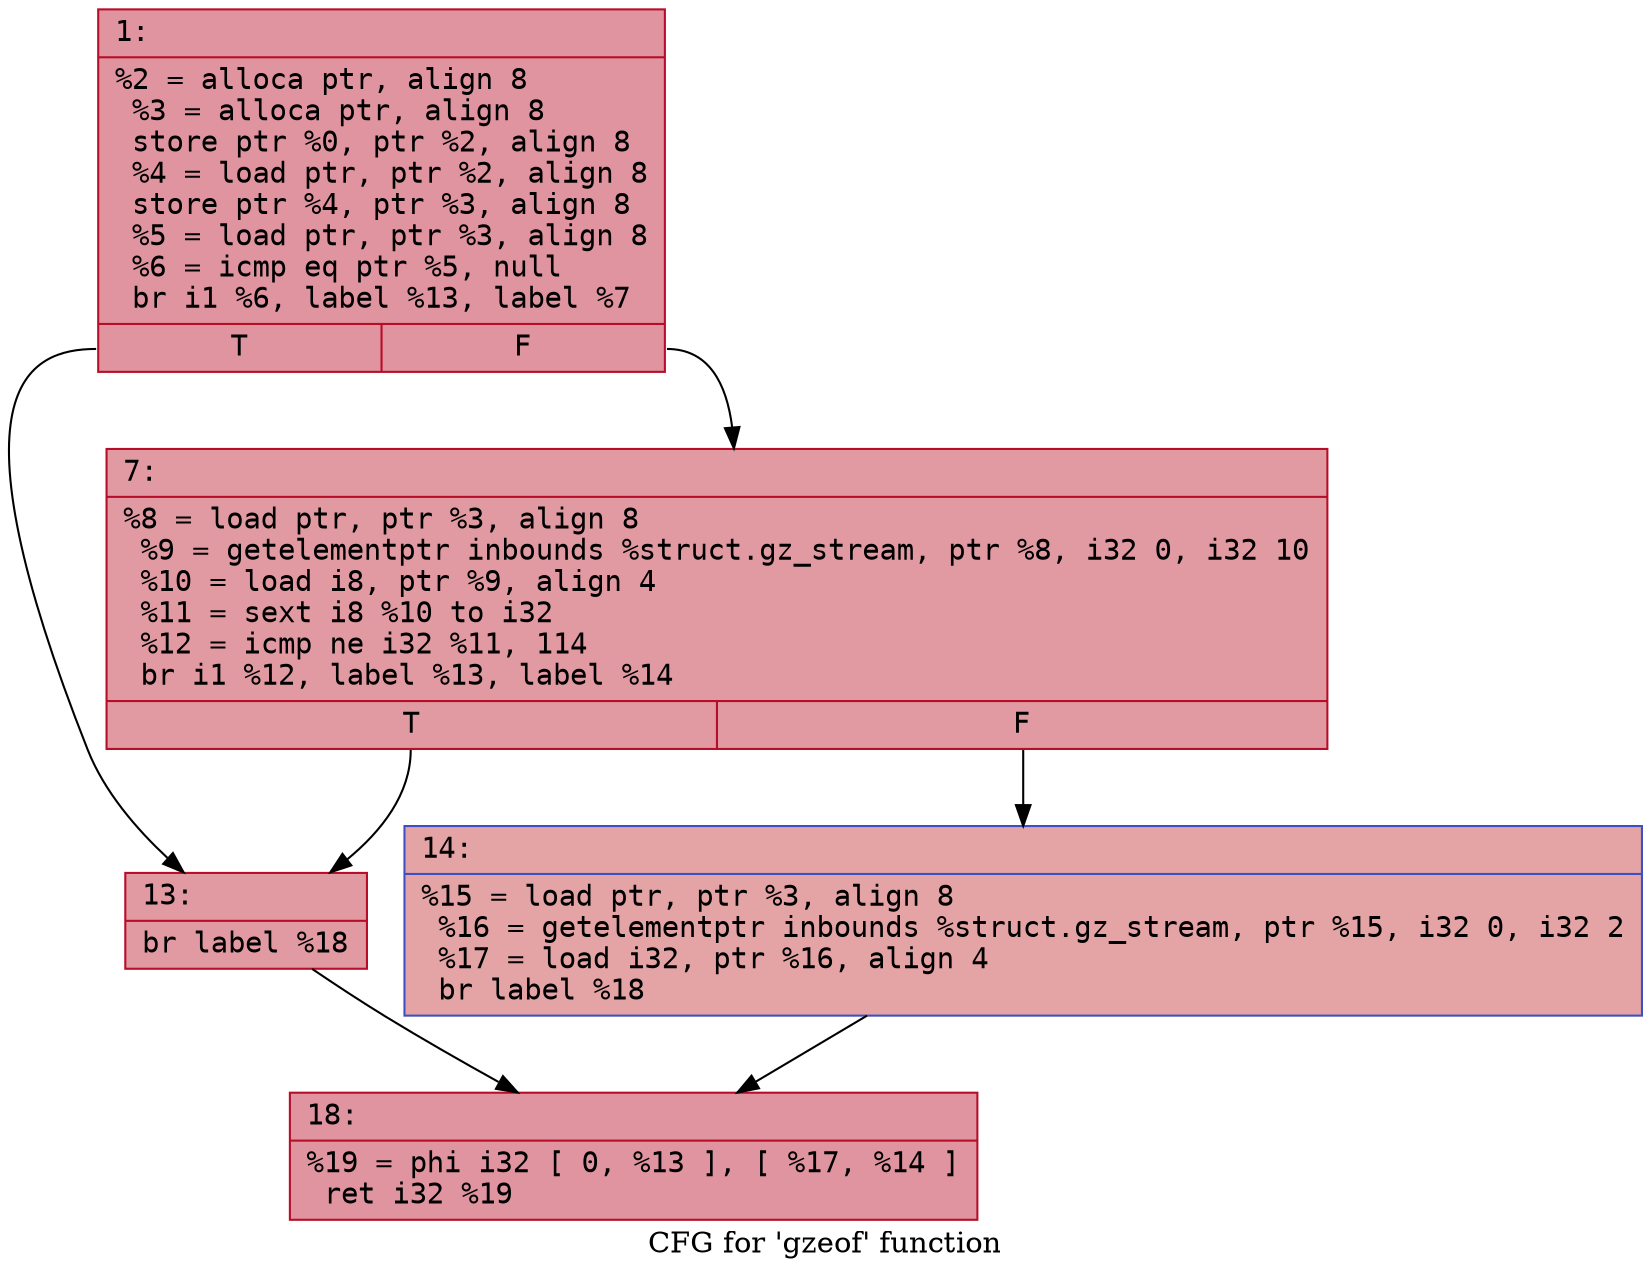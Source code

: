 digraph "CFG for 'gzeof' function" {
	label="CFG for 'gzeof' function";

	Node0x600001037d90 [shape=record,color="#b70d28ff", style=filled, fillcolor="#b70d2870" fontname="Courier",label="{1:\l|  %2 = alloca ptr, align 8\l  %3 = alloca ptr, align 8\l  store ptr %0, ptr %2, align 8\l  %4 = load ptr, ptr %2, align 8\l  store ptr %4, ptr %3, align 8\l  %5 = load ptr, ptr %3, align 8\l  %6 = icmp eq ptr %5, null\l  br i1 %6, label %13, label %7\l|{<s0>T|<s1>F}}"];
	Node0x600001037d90:s0 -> Node0x600001037e30[tooltip="1 -> 13\nProbability 37.50%" ];
	Node0x600001037d90:s1 -> Node0x600001037de0[tooltip="1 -> 7\nProbability 62.50%" ];
	Node0x600001037de0 [shape=record,color="#b70d28ff", style=filled, fillcolor="#bb1b2c70" fontname="Courier",label="{7:\l|  %8 = load ptr, ptr %3, align 8\l  %9 = getelementptr inbounds %struct.gz_stream, ptr %8, i32 0, i32 10\l  %10 = load i8, ptr %9, align 4\l  %11 = sext i8 %10 to i32\l  %12 = icmp ne i32 %11, 114\l  br i1 %12, label %13, label %14\l|{<s0>T|<s1>F}}"];
	Node0x600001037de0:s0 -> Node0x600001037e30[tooltip="7 -> 13\nProbability 50.00%" ];
	Node0x600001037de0:s1 -> Node0x600001037e80[tooltip="7 -> 14\nProbability 50.00%" ];
	Node0x600001037e30 [shape=record,color="#b70d28ff", style=filled, fillcolor="#bb1b2c70" fontname="Courier",label="{13:\l|  br label %18\l}"];
	Node0x600001037e30 -> Node0x600001037ed0[tooltip="13 -> 18\nProbability 100.00%" ];
	Node0x600001037e80 [shape=record,color="#3d50c3ff", style=filled, fillcolor="#c32e3170" fontname="Courier",label="{14:\l|  %15 = load ptr, ptr %3, align 8\l  %16 = getelementptr inbounds %struct.gz_stream, ptr %15, i32 0, i32 2\l  %17 = load i32, ptr %16, align 4\l  br label %18\l}"];
	Node0x600001037e80 -> Node0x600001037ed0[tooltip="14 -> 18\nProbability 100.00%" ];
	Node0x600001037ed0 [shape=record,color="#b70d28ff", style=filled, fillcolor="#b70d2870" fontname="Courier",label="{18:\l|  %19 = phi i32 [ 0, %13 ], [ %17, %14 ]\l  ret i32 %19\l}"];
}
